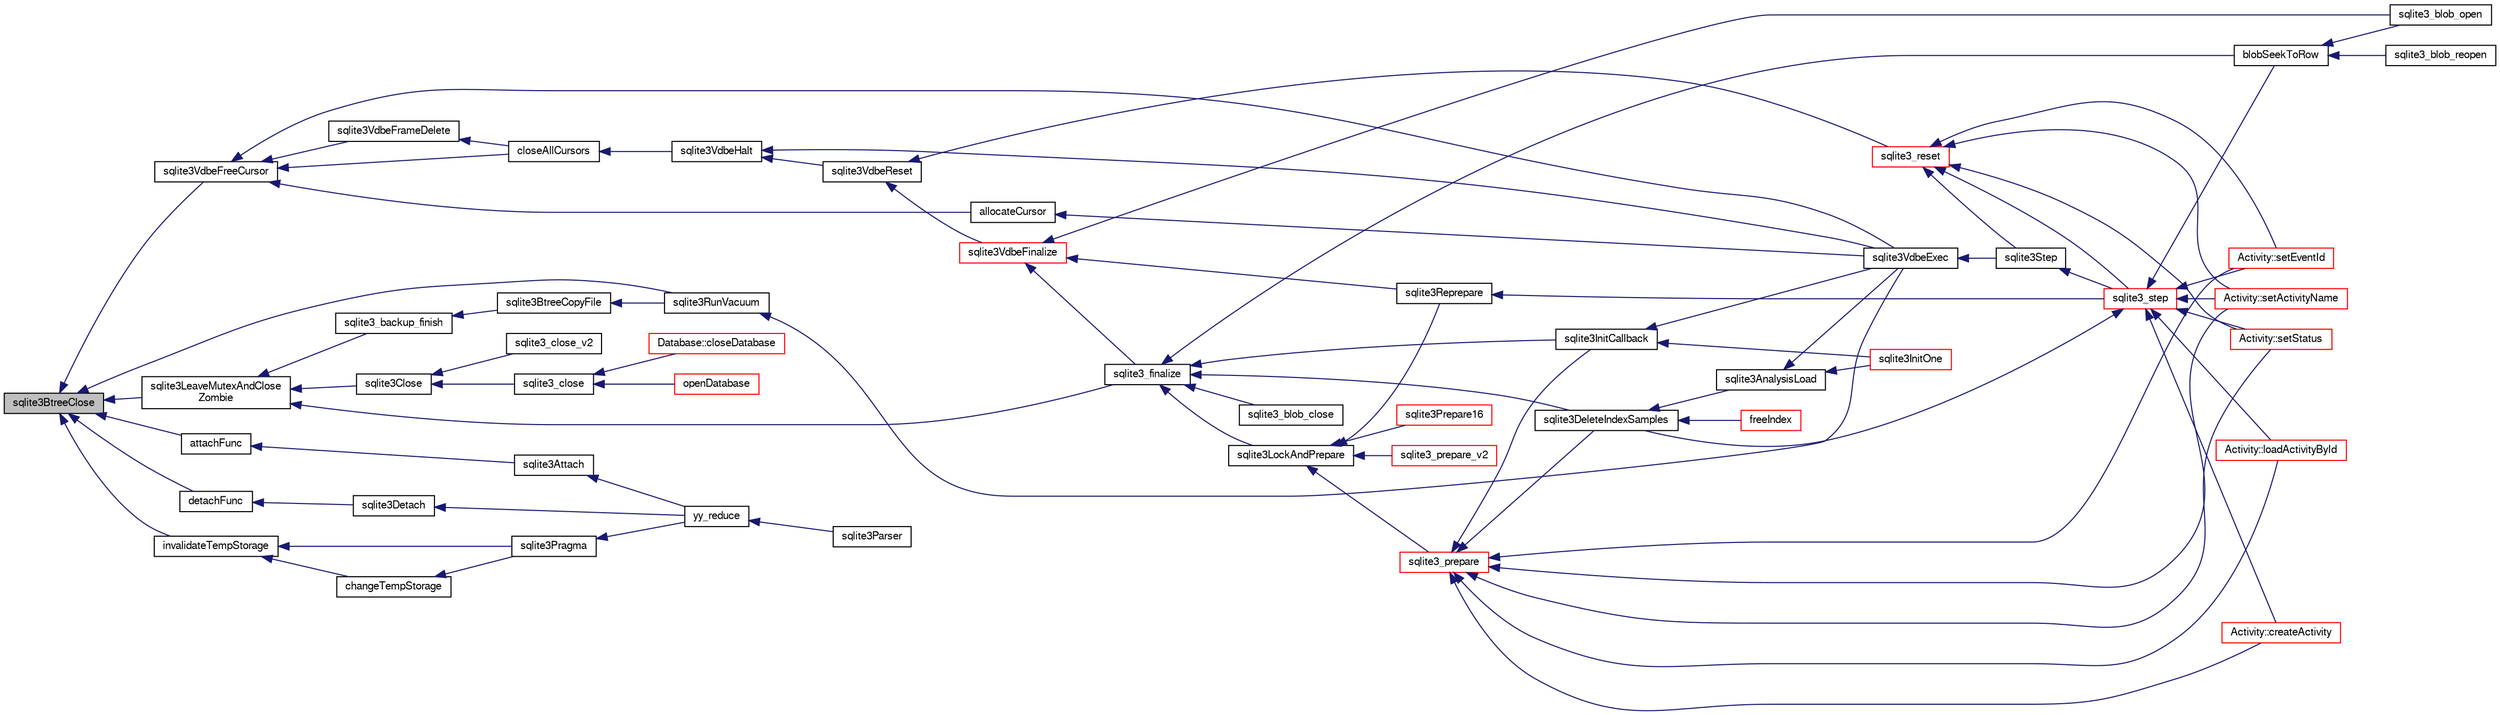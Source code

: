 digraph "sqlite3BtreeClose"
{
  edge [fontname="FreeSans",fontsize="10",labelfontname="FreeSans",labelfontsize="10"];
  node [fontname="FreeSans",fontsize="10",shape=record];
  rankdir="LR";
  Node438841 [label="sqlite3BtreeClose",height=0.2,width=0.4,color="black", fillcolor="grey75", style="filled", fontcolor="black"];
  Node438841 -> Node438842 [dir="back",color="midnightblue",fontsize="10",style="solid",fontname="FreeSans"];
  Node438842 [label="sqlite3VdbeFreeCursor",height=0.2,width=0.4,color="black", fillcolor="white", style="filled",URL="$sqlite3_8c.html#a0f9084083e1d0639708934630f33d6ef"];
  Node438842 -> Node438843 [dir="back",color="midnightblue",fontsize="10",style="solid",fontname="FreeSans"];
  Node438843 [label="sqlite3VdbeFrameDelete",height=0.2,width=0.4,color="black", fillcolor="white", style="filled",URL="$sqlite3_8c.html#adb3773fdfb1685857e28891f76365900"];
  Node438843 -> Node438844 [dir="back",color="midnightblue",fontsize="10",style="solid",fontname="FreeSans"];
  Node438844 [label="closeAllCursors",height=0.2,width=0.4,color="black", fillcolor="white", style="filled",URL="$sqlite3_8c.html#af1ac189735864dd6989a8c5af4557547"];
  Node438844 -> Node438845 [dir="back",color="midnightblue",fontsize="10",style="solid",fontname="FreeSans"];
  Node438845 [label="sqlite3VdbeHalt",height=0.2,width=0.4,color="black", fillcolor="white", style="filled",URL="$sqlite3_8c.html#a8d1d99703d999190fbc35ecc981cb709"];
  Node438845 -> Node438846 [dir="back",color="midnightblue",fontsize="10",style="solid",fontname="FreeSans"];
  Node438846 [label="sqlite3VdbeReset",height=0.2,width=0.4,color="black", fillcolor="white", style="filled",URL="$sqlite3_8c.html#a315a913742f7267f90d46d41446353b1"];
  Node438846 -> Node438847 [dir="back",color="midnightblue",fontsize="10",style="solid",fontname="FreeSans"];
  Node438847 [label="sqlite3VdbeFinalize",height=0.2,width=0.4,color="red", fillcolor="white", style="filled",URL="$sqlite3_8c.html#af81e0c8d03b71610d3a826469f67bbd4"];
  Node438847 -> Node438848 [dir="back",color="midnightblue",fontsize="10",style="solid",fontname="FreeSans"];
  Node438848 [label="sqlite3_finalize",height=0.2,width=0.4,color="black", fillcolor="white", style="filled",URL="$sqlite3_8h.html#a801195c0f771d40bb4be1e40f3b88945"];
  Node438848 -> Node438849 [dir="back",color="midnightblue",fontsize="10",style="solid",fontname="FreeSans"];
  Node438849 [label="blobSeekToRow",height=0.2,width=0.4,color="black", fillcolor="white", style="filled",URL="$sqlite3_8c.html#afff57e13332b98c8a44a7cebe38962ab"];
  Node438849 -> Node438850 [dir="back",color="midnightblue",fontsize="10",style="solid",fontname="FreeSans"];
  Node438850 [label="sqlite3_blob_open",height=0.2,width=0.4,color="black", fillcolor="white", style="filled",URL="$sqlite3_8h.html#adb8ad839a5bdd62a43785132bc7dd518"];
  Node438849 -> Node438851 [dir="back",color="midnightblue",fontsize="10",style="solid",fontname="FreeSans"];
  Node438851 [label="sqlite3_blob_reopen",height=0.2,width=0.4,color="black", fillcolor="white", style="filled",URL="$sqlite3_8h.html#abc77c24fdc0150138490359a94360f7e"];
  Node438848 -> Node438852 [dir="back",color="midnightblue",fontsize="10",style="solid",fontname="FreeSans"];
  Node438852 [label="sqlite3_blob_close",height=0.2,width=0.4,color="black", fillcolor="white", style="filled",URL="$sqlite3_8h.html#a8885ae884821e14e1e4501183c5833d6"];
  Node438848 -> Node438853 [dir="back",color="midnightblue",fontsize="10",style="solid",fontname="FreeSans"];
  Node438853 [label="sqlite3DeleteIndexSamples",height=0.2,width=0.4,color="black", fillcolor="white", style="filled",URL="$sqlite3_8c.html#aaeda0302fbf61397ec009f65bed047ef"];
  Node438853 -> Node438854 [dir="back",color="midnightblue",fontsize="10",style="solid",fontname="FreeSans"];
  Node438854 [label="sqlite3AnalysisLoad",height=0.2,width=0.4,color="black", fillcolor="white", style="filled",URL="$sqlite3_8c.html#a48a2301c27e1d3d68708b9b8761b5a01"];
  Node438854 -> Node438855 [dir="back",color="midnightblue",fontsize="10",style="solid",fontname="FreeSans"];
  Node438855 [label="sqlite3VdbeExec",height=0.2,width=0.4,color="black", fillcolor="white", style="filled",URL="$sqlite3_8c.html#a8ce40a614bdc56719c4d642b1e4dfb21"];
  Node438855 -> Node438856 [dir="back",color="midnightblue",fontsize="10",style="solid",fontname="FreeSans"];
  Node438856 [label="sqlite3Step",height=0.2,width=0.4,color="black", fillcolor="white", style="filled",URL="$sqlite3_8c.html#a3f2872e873e2758a4beedad1d5113554"];
  Node438856 -> Node438857 [dir="back",color="midnightblue",fontsize="10",style="solid",fontname="FreeSans"];
  Node438857 [label="sqlite3_step",height=0.2,width=0.4,color="red", fillcolor="white", style="filled",URL="$sqlite3_8h.html#ac1e491ce36b7471eb28387f7d3c74334"];
  Node438857 -> Node438858 [dir="back",color="midnightblue",fontsize="10",style="solid",fontname="FreeSans"];
  Node438858 [label="Activity::createActivity",height=0.2,width=0.4,color="red", fillcolor="white", style="filled",URL="$classActivity.html#a813cc5e52c14ab49b39014c134e3425b"];
  Node438857 -> Node438861 [dir="back",color="midnightblue",fontsize="10",style="solid",fontname="FreeSans"];
  Node438861 [label="Activity::loadActivityById",height=0.2,width=0.4,color="red", fillcolor="white", style="filled",URL="$classActivity.html#abe4ffb4f08a47212ebf9013259d9e7fd"];
  Node438857 -> Node438863 [dir="back",color="midnightblue",fontsize="10",style="solid",fontname="FreeSans"];
  Node438863 [label="Activity::setEventId",height=0.2,width=0.4,color="red", fillcolor="white", style="filled",URL="$classActivity.html#adb1d0fd0d08f473e068f0a4086bfa9ca"];
  Node438857 -> Node438864 [dir="back",color="midnightblue",fontsize="10",style="solid",fontname="FreeSans"];
  Node438864 [label="Activity::setActivityName",height=0.2,width=0.4,color="red", fillcolor="white", style="filled",URL="$classActivity.html#a62dc3737b33915a36086f9dd26d16a81"];
  Node438857 -> Node438865 [dir="back",color="midnightblue",fontsize="10",style="solid",fontname="FreeSans"];
  Node438865 [label="Activity::setStatus",height=0.2,width=0.4,color="red", fillcolor="white", style="filled",URL="$classActivity.html#af618135a7738f4d2a7ee147a8ef912ea"];
  Node438857 -> Node438849 [dir="back",color="midnightblue",fontsize="10",style="solid",fontname="FreeSans"];
  Node438857 -> Node438853 [dir="back",color="midnightblue",fontsize="10",style="solid",fontname="FreeSans"];
  Node438854 -> Node438877 [dir="back",color="midnightblue",fontsize="10",style="solid",fontname="FreeSans"];
  Node438877 [label="sqlite3InitOne",height=0.2,width=0.4,color="red", fillcolor="white", style="filled",URL="$sqlite3_8c.html#ac4318b25df65269906b0379251fe9b85"];
  Node438853 -> Node438987 [dir="back",color="midnightblue",fontsize="10",style="solid",fontname="FreeSans"];
  Node438987 [label="freeIndex",height=0.2,width=0.4,color="red", fillcolor="white", style="filled",URL="$sqlite3_8c.html#a00907c99c18d5bcb9d0b38c077146c31"];
  Node438848 -> Node439043 [dir="back",color="midnightblue",fontsize="10",style="solid",fontname="FreeSans"];
  Node439043 [label="sqlite3InitCallback",height=0.2,width=0.4,color="black", fillcolor="white", style="filled",URL="$sqlite3_8c.html#a5183ff3c8b5311c7332250013ee018b3"];
  Node439043 -> Node438855 [dir="back",color="midnightblue",fontsize="10",style="solid",fontname="FreeSans"];
  Node439043 -> Node438877 [dir="back",color="midnightblue",fontsize="10",style="solid",fontname="FreeSans"];
  Node438848 -> Node439040 [dir="back",color="midnightblue",fontsize="10",style="solid",fontname="FreeSans"];
  Node439040 [label="sqlite3LockAndPrepare",height=0.2,width=0.4,color="black", fillcolor="white", style="filled",URL="$sqlite3_8c.html#a5db1ec5589aa2b02c6d979211a8789bd"];
  Node439040 -> Node439041 [dir="back",color="midnightblue",fontsize="10",style="solid",fontname="FreeSans"];
  Node439041 [label="sqlite3Reprepare",height=0.2,width=0.4,color="black", fillcolor="white", style="filled",URL="$sqlite3_8c.html#a7e2f7299cc947d07e782f6ac561fa937"];
  Node439041 -> Node438857 [dir="back",color="midnightblue",fontsize="10",style="solid",fontname="FreeSans"];
  Node439040 -> Node439042 [dir="back",color="midnightblue",fontsize="10",style="solid",fontname="FreeSans"];
  Node439042 [label="sqlite3_prepare",height=0.2,width=0.4,color="red", fillcolor="white", style="filled",URL="$sqlite3_8h.html#a8c39e7b9dbeff01f0a399b46d4b29f1c"];
  Node439042 -> Node438858 [dir="back",color="midnightblue",fontsize="10",style="solid",fontname="FreeSans"];
  Node439042 -> Node438861 [dir="back",color="midnightblue",fontsize="10",style="solid",fontname="FreeSans"];
  Node439042 -> Node438863 [dir="back",color="midnightblue",fontsize="10",style="solid",fontname="FreeSans"];
  Node439042 -> Node438864 [dir="back",color="midnightblue",fontsize="10",style="solid",fontname="FreeSans"];
  Node439042 -> Node438865 [dir="back",color="midnightblue",fontsize="10",style="solid",fontname="FreeSans"];
  Node439042 -> Node438853 [dir="back",color="midnightblue",fontsize="10",style="solid",fontname="FreeSans"];
  Node439042 -> Node439043 [dir="back",color="midnightblue",fontsize="10",style="solid",fontname="FreeSans"];
  Node439040 -> Node439044 [dir="back",color="midnightblue",fontsize="10",style="solid",fontname="FreeSans"];
  Node439044 [label="sqlite3_prepare_v2",height=0.2,width=0.4,color="red", fillcolor="white", style="filled",URL="$sqlite3_8h.html#a85d4203bb54c984c5325c2f5b3664985"];
  Node439040 -> Node439045 [dir="back",color="midnightblue",fontsize="10",style="solid",fontname="FreeSans"];
  Node439045 [label="sqlite3Prepare16",height=0.2,width=0.4,color="red", fillcolor="white", style="filled",URL="$sqlite3_8c.html#a5842e6724b91885125f83c438da1f15b"];
  Node438847 -> Node438850 [dir="back",color="midnightblue",fontsize="10",style="solid",fontname="FreeSans"];
  Node438847 -> Node439041 [dir="back",color="midnightblue",fontsize="10",style="solid",fontname="FreeSans"];
  Node438846 -> Node439105 [dir="back",color="midnightblue",fontsize="10",style="solid",fontname="FreeSans"];
  Node439105 [label="sqlite3_reset",height=0.2,width=0.4,color="red", fillcolor="white", style="filled",URL="$sqlite3_8h.html#a758efebc2e95694959ab0e74b397984c"];
  Node439105 -> Node438863 [dir="back",color="midnightblue",fontsize="10",style="solid",fontname="FreeSans"];
  Node439105 -> Node438864 [dir="back",color="midnightblue",fontsize="10",style="solid",fontname="FreeSans"];
  Node439105 -> Node438865 [dir="back",color="midnightblue",fontsize="10",style="solid",fontname="FreeSans"];
  Node439105 -> Node438856 [dir="back",color="midnightblue",fontsize="10",style="solid",fontname="FreeSans"];
  Node439105 -> Node438857 [dir="back",color="midnightblue",fontsize="10",style="solid",fontname="FreeSans"];
  Node438845 -> Node438855 [dir="back",color="midnightblue",fontsize="10",style="solid",fontname="FreeSans"];
  Node438842 -> Node438844 [dir="back",color="midnightblue",fontsize="10",style="solid",fontname="FreeSans"];
  Node438842 -> Node439106 [dir="back",color="midnightblue",fontsize="10",style="solid",fontname="FreeSans"];
  Node439106 [label="allocateCursor",height=0.2,width=0.4,color="black", fillcolor="white", style="filled",URL="$sqlite3_8c.html#a5083c054ea81802294e539b00a57aad4"];
  Node439106 -> Node438855 [dir="back",color="midnightblue",fontsize="10",style="solid",fontname="FreeSans"];
  Node438842 -> Node438855 [dir="back",color="midnightblue",fontsize="10",style="solid",fontname="FreeSans"];
  Node438841 -> Node438879 [dir="back",color="midnightblue",fontsize="10",style="solid",fontname="FreeSans"];
  Node438879 [label="attachFunc",height=0.2,width=0.4,color="black", fillcolor="white", style="filled",URL="$sqlite3_8c.html#a69cb751a7da501b9a0aa37e0d7c3eaf7"];
  Node438879 -> Node438880 [dir="back",color="midnightblue",fontsize="10",style="solid",fontname="FreeSans"];
  Node438880 [label="sqlite3Attach",height=0.2,width=0.4,color="black", fillcolor="white", style="filled",URL="$sqlite3_8c.html#ae0907fe0b43cc1b4c7e6a16213e8546f"];
  Node438880 -> Node438881 [dir="back",color="midnightblue",fontsize="10",style="solid",fontname="FreeSans"];
  Node438881 [label="yy_reduce",height=0.2,width=0.4,color="black", fillcolor="white", style="filled",URL="$sqlite3_8c.html#a7c419a9b25711c666a9a2449ef377f14"];
  Node438881 -> Node438882 [dir="back",color="midnightblue",fontsize="10",style="solid",fontname="FreeSans"];
  Node438882 [label="sqlite3Parser",height=0.2,width=0.4,color="black", fillcolor="white", style="filled",URL="$sqlite3_8c.html#a0327d71a5fabe0b6a343d78a2602e72a"];
  Node438841 -> Node439065 [dir="back",color="midnightblue",fontsize="10",style="solid",fontname="FreeSans"];
  Node439065 [label="detachFunc",height=0.2,width=0.4,color="black", fillcolor="white", style="filled",URL="$sqlite3_8c.html#a2b3dd04cb87abd088926ab0082a60b77"];
  Node439065 -> Node438923 [dir="back",color="midnightblue",fontsize="10",style="solid",fontname="FreeSans"];
  Node438923 [label="sqlite3Detach",height=0.2,width=0.4,color="black", fillcolor="white", style="filled",URL="$sqlite3_8c.html#ab1a5a0b01c7560aef5e0b8603a68747d"];
  Node438923 -> Node438881 [dir="back",color="midnightblue",fontsize="10",style="solid",fontname="FreeSans"];
  Node438841 -> Node439066 [dir="back",color="midnightblue",fontsize="10",style="solid",fontname="FreeSans"];
  Node439066 [label="invalidateTempStorage",height=0.2,width=0.4,color="black", fillcolor="white", style="filled",URL="$sqlite3_8c.html#a759777a1eb3c3e96a5af94932b39e69a"];
  Node439066 -> Node439067 [dir="back",color="midnightblue",fontsize="10",style="solid",fontname="FreeSans"];
  Node439067 [label="changeTempStorage",height=0.2,width=0.4,color="black", fillcolor="white", style="filled",URL="$sqlite3_8c.html#abd43abe0a0959a45c786b9865ed52904"];
  Node439067 -> Node438929 [dir="back",color="midnightblue",fontsize="10",style="solid",fontname="FreeSans"];
  Node438929 [label="sqlite3Pragma",height=0.2,width=0.4,color="black", fillcolor="white", style="filled",URL="$sqlite3_8c.html#a111391370f58f8e6a6eca51fd34d62ed"];
  Node438929 -> Node438881 [dir="back",color="midnightblue",fontsize="10",style="solid",fontname="FreeSans"];
  Node439066 -> Node438929 [dir="back",color="midnightblue",fontsize="10",style="solid",fontname="FreeSans"];
  Node438841 -> Node438981 [dir="back",color="midnightblue",fontsize="10",style="solid",fontname="FreeSans"];
  Node438981 [label="sqlite3RunVacuum",height=0.2,width=0.4,color="black", fillcolor="white", style="filled",URL="$sqlite3_8c.html#a5e83ddc7b3e7e8e79ad5d1fc92de1d2f"];
  Node438981 -> Node438855 [dir="back",color="midnightblue",fontsize="10",style="solid",fontname="FreeSans"];
  Node438841 -> Node439069 [dir="back",color="midnightblue",fontsize="10",style="solid",fontname="FreeSans"];
  Node439069 [label="sqlite3LeaveMutexAndClose\lZombie",height=0.2,width=0.4,color="black", fillcolor="white", style="filled",URL="$sqlite3_8c.html#afe3a37c29dcb0fe9fc15fe07a3976f59"];
  Node439069 -> Node439070 [dir="back",color="midnightblue",fontsize="10",style="solid",fontname="FreeSans"];
  Node439070 [label="sqlite3_backup_finish",height=0.2,width=0.4,color="black", fillcolor="white", style="filled",URL="$sqlite3_8h.html#a176857dd58d99be53b6d7305533e0048"];
  Node439070 -> Node439064 [dir="back",color="midnightblue",fontsize="10",style="solid",fontname="FreeSans"];
  Node439064 [label="sqlite3BtreeCopyFile",height=0.2,width=0.4,color="black", fillcolor="white", style="filled",URL="$sqlite3_8c.html#a4d9e19a79f0d5c1dfcef0bd137ae83f9"];
  Node439064 -> Node438981 [dir="back",color="midnightblue",fontsize="10",style="solid",fontname="FreeSans"];
  Node439069 -> Node438848 [dir="back",color="midnightblue",fontsize="10",style="solid",fontname="FreeSans"];
  Node439069 -> Node439071 [dir="back",color="midnightblue",fontsize="10",style="solid",fontname="FreeSans"];
  Node439071 [label="sqlite3Close",height=0.2,width=0.4,color="black", fillcolor="white", style="filled",URL="$sqlite3_8c.html#aa9f2e73837bba8d721dbde0964ffce11"];
  Node439071 -> Node439072 [dir="back",color="midnightblue",fontsize="10",style="solid",fontname="FreeSans"];
  Node439072 [label="sqlite3_close",height=0.2,width=0.4,color="black", fillcolor="white", style="filled",URL="$sqlite3_8h.html#ac43c9032fc6ef3b2a231dc3a9fa44b2d"];
  Node439072 -> Node439073 [dir="back",color="midnightblue",fontsize="10",style="solid",fontname="FreeSans"];
  Node439073 [label="Database::closeDatabase",height=0.2,width=0.4,color="red", fillcolor="white", style="filled",URL="$classDatabase.html#a46102d6a468364377fbb410eb1866897"];
  Node439072 -> Node439075 [dir="back",color="midnightblue",fontsize="10",style="solid",fontname="FreeSans"];
  Node439075 [label="openDatabase",height=0.2,width=0.4,color="red", fillcolor="white", style="filled",URL="$sqlite3_8c.html#a6a9c3bc3a64234e863413f41db473758"];
  Node439071 -> Node439079 [dir="back",color="midnightblue",fontsize="10",style="solid",fontname="FreeSans"];
  Node439079 [label="sqlite3_close_v2",height=0.2,width=0.4,color="black", fillcolor="white", style="filled",URL="$sqlite3_8h.html#ad2cb8462eaba28b4c8410ef55a4282b4"];
}
